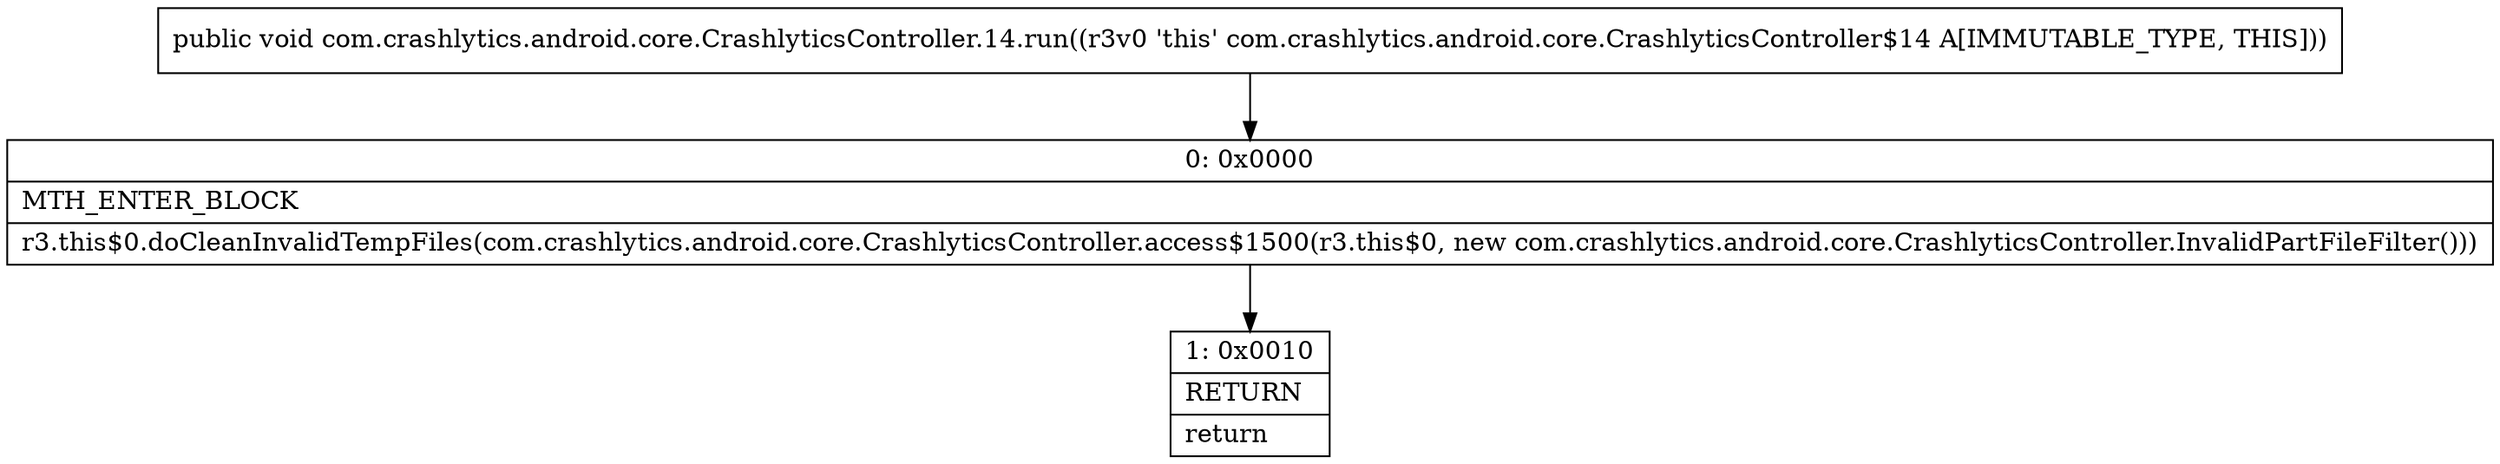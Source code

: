 digraph "CFG forcom.crashlytics.android.core.CrashlyticsController.14.run()V" {
Node_0 [shape=record,label="{0\:\ 0x0000|MTH_ENTER_BLOCK\l|r3.this$0.doCleanInvalidTempFiles(com.crashlytics.android.core.CrashlyticsController.access$1500(r3.this$0, new com.crashlytics.android.core.CrashlyticsController.InvalidPartFileFilter()))\l}"];
Node_1 [shape=record,label="{1\:\ 0x0010|RETURN\l|return\l}"];
MethodNode[shape=record,label="{public void com.crashlytics.android.core.CrashlyticsController.14.run((r3v0 'this' com.crashlytics.android.core.CrashlyticsController$14 A[IMMUTABLE_TYPE, THIS])) }"];
MethodNode -> Node_0;
Node_0 -> Node_1;
}


